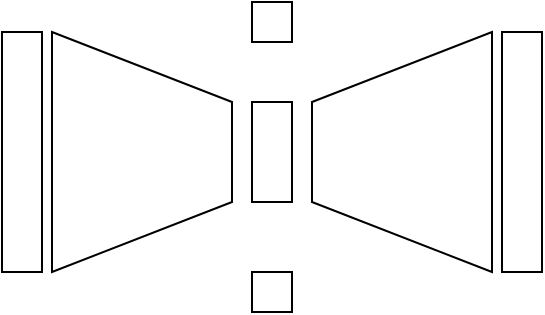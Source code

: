 <mxfile version="21.1.5" type="device">
  <diagram name="Page-1" id="nNrRzMJntUDOqbRkXg9S">
    <mxGraphModel dx="467" dy="379" grid="1" gridSize="10" guides="1" tooltips="1" connect="1" arrows="1" fold="1" page="1" pageScale="1" pageWidth="850" pageHeight="1100" math="0" shadow="0">
      <root>
        <mxCell id="0" />
        <mxCell id="1" parent="0" />
        <mxCell id="vlbRMJQWBu6Qyt2dsa4R-8" value="" style="shape=trapezoid;perimeter=trapezoidPerimeter;whiteSpace=wrap;html=1;fixedSize=1;rotation=90;size=35;" parent="1" vertex="1">
          <mxGeometry x="200" y="355" width="120" height="90" as="geometry" />
        </mxCell>
        <mxCell id="vlbRMJQWBu6Qyt2dsa4R-10" value="" style="shape=trapezoid;perimeter=trapezoidPerimeter;whiteSpace=wrap;html=1;fixedSize=1;rotation=-90;size=35;" parent="1" vertex="1">
          <mxGeometry x="330" y="355" width="120" height="90" as="geometry" />
        </mxCell>
        <mxCell id="vlbRMJQWBu6Qyt2dsa4R-11" value="" style="rounded=0;whiteSpace=wrap;html=1;rotation=90;" parent="1" vertex="1">
          <mxGeometry x="300" y="390" width="50" height="20" as="geometry" />
        </mxCell>
        <mxCell id="vlbRMJQWBu6Qyt2dsa4R-12" value="" style="rounded=0;whiteSpace=wrap;html=1;rotation=90;" parent="1" vertex="1">
          <mxGeometry x="140" y="390" width="120" height="20" as="geometry" />
        </mxCell>
        <mxCell id="vlbRMJQWBu6Qyt2dsa4R-14" value="" style="rounded=0;whiteSpace=wrap;html=1;rotation=90;" parent="1" vertex="1">
          <mxGeometry x="390" y="390" width="120" height="20" as="geometry" />
        </mxCell>
        <mxCell id="EWWKK4_6YEZGy6IkgvSF-1" value="" style="rounded=0;whiteSpace=wrap;html=1;rotation=90;" vertex="1" parent="1">
          <mxGeometry x="315" y="325" width="20" height="20" as="geometry" />
        </mxCell>
        <mxCell id="EWWKK4_6YEZGy6IkgvSF-3" value="" style="rounded=0;whiteSpace=wrap;html=1;rotation=90;" vertex="1" parent="1">
          <mxGeometry x="315" y="460" width="20" height="20" as="geometry" />
        </mxCell>
      </root>
    </mxGraphModel>
  </diagram>
</mxfile>
